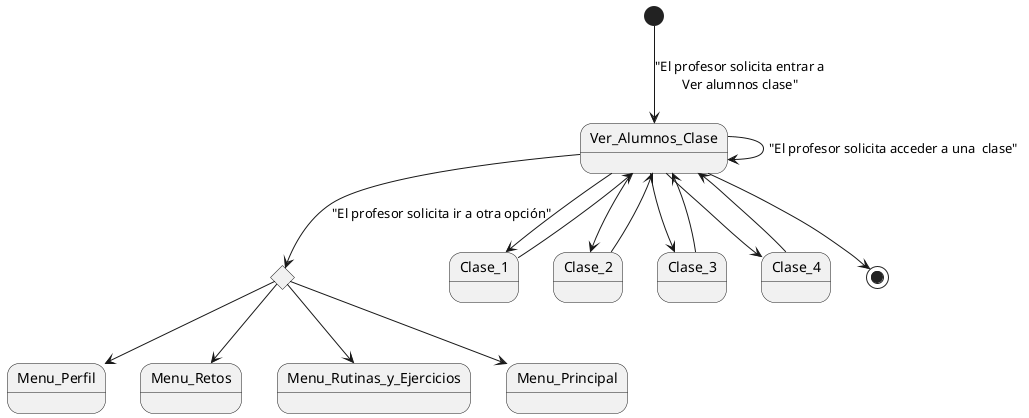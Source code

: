 @startuml
state Ver_Alumnos_Clase
state rombo2 <<choice>>
state Clase_1
state Clase_2
state Clase_3
state Clase_4
state Menu_Perfil
state Menu_Retos
state Menu_Rutinas_y_Ejercicios
state Menu_Principal

[*] --> Ver_Alumnos_Clase : "El profesor solicita entrar a\nVer alumnos clase"

Ver_Alumnos_Clase --> Ver_Alumnos_Clase : "El profesor solicita acceder a una  clase"
Ver_Alumnos_Clase --> Clase_1
Ver_Alumnos_Clase --> Clase_2
Clase_1 --> Ver_Alumnos_Clase
Clase_2 --> Ver_Alumnos_Clase
Ver_Alumnos_Clase --> Clase_3
Clase_3 --> Ver_Alumnos_Clase
Ver_Alumnos_Clase --> Clase_4
Clase_4 --> Ver_Alumnos_Clase


Ver_Alumnos_Clase --> rombo2 : "El profesor solicita ir a otra opción"
rombo2 --> Menu_Perfil
rombo2 --> Menu_Retos
rombo2 --> Menu_Rutinas_y_Ejercicios
rombo2 --> Menu_Principal

Ver_Alumnos_Clase --> [*]
@enduml